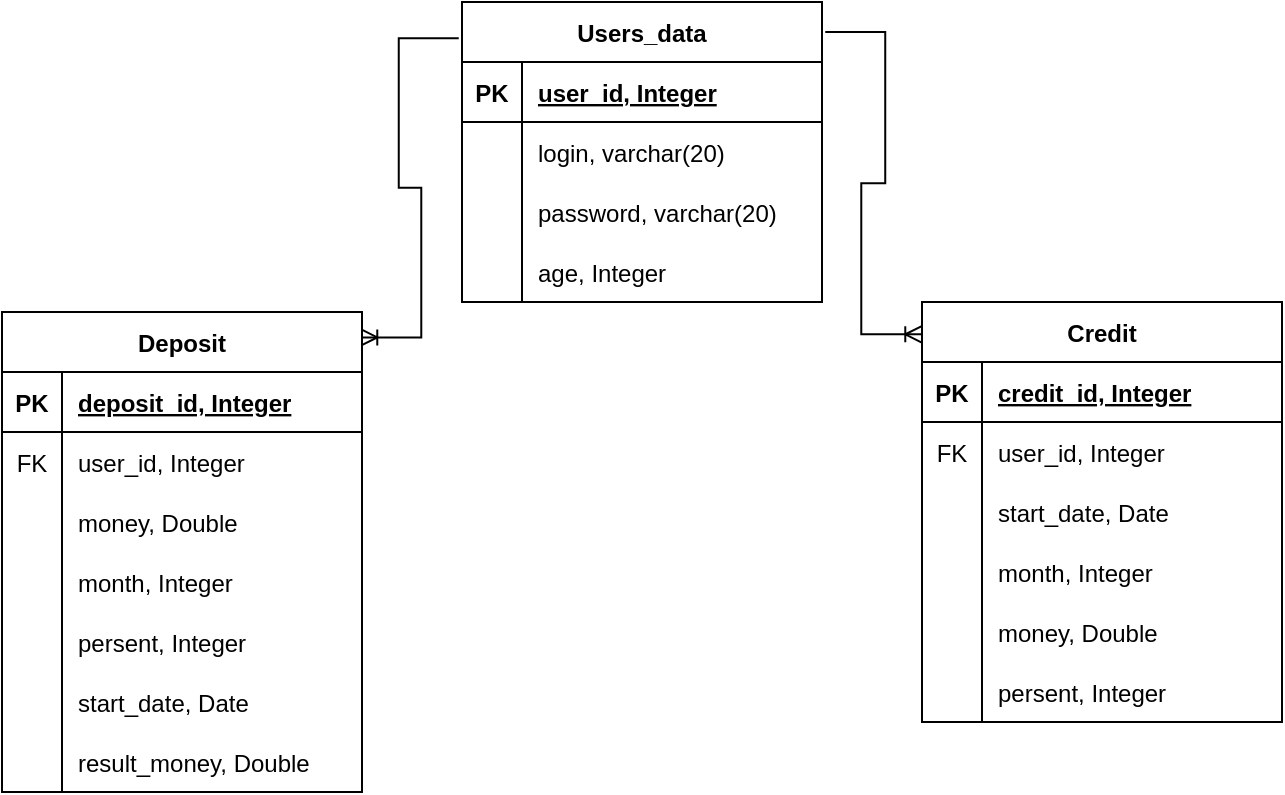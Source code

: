 <mxfile version="20.8.18" type="device"><diagram name="Страница 1" id="08eVdOASH-DXRcW_82T1"><mxGraphModel dx="1050" dy="542" grid="1" gridSize="10" guides="1" tooltips="1" connect="1" arrows="1" fold="1" page="1" pageScale="1" pageWidth="827" pageHeight="1169" math="0" shadow="0"><root><mxCell id="0"/><mxCell id="1" parent="0"/><mxCell id="DZ8dXhTKQe3T90BvhHZ1-1" value="Users_data" style="shape=table;startSize=30;container=1;collapsible=1;childLayout=tableLayout;fixedRows=1;rowLines=0;fontStyle=1;align=center;resizeLast=1;" parent="1" vertex="1"><mxGeometry x="330" y="75" width="180" height="150" as="geometry"/></mxCell><mxCell id="DZ8dXhTKQe3T90BvhHZ1-2" value="" style="shape=tableRow;horizontal=0;startSize=0;swimlaneHead=0;swimlaneBody=0;fillColor=none;collapsible=0;dropTarget=0;points=[[0,0.5],[1,0.5]];portConstraint=eastwest;top=0;left=0;right=0;bottom=1;" parent="DZ8dXhTKQe3T90BvhHZ1-1" vertex="1"><mxGeometry y="30" width="180" height="30" as="geometry"/></mxCell><mxCell id="DZ8dXhTKQe3T90BvhHZ1-3" value="PK" style="shape=partialRectangle;connectable=0;fillColor=none;top=0;left=0;bottom=0;right=0;fontStyle=1;overflow=hidden;" parent="DZ8dXhTKQe3T90BvhHZ1-2" vertex="1"><mxGeometry width="30" height="30" as="geometry"><mxRectangle width="30" height="30" as="alternateBounds"/></mxGeometry></mxCell><mxCell id="DZ8dXhTKQe3T90BvhHZ1-4" value="user_id, Integer" style="shape=partialRectangle;connectable=0;fillColor=none;top=0;left=0;bottom=0;right=0;align=left;spacingLeft=6;fontStyle=5;overflow=hidden;" parent="DZ8dXhTKQe3T90BvhHZ1-2" vertex="1"><mxGeometry x="30" width="150" height="30" as="geometry"><mxRectangle width="150" height="30" as="alternateBounds"/></mxGeometry></mxCell><mxCell id="DZ8dXhTKQe3T90BvhHZ1-5" value="" style="shape=tableRow;horizontal=0;startSize=0;swimlaneHead=0;swimlaneBody=0;fillColor=none;collapsible=0;dropTarget=0;points=[[0,0.5],[1,0.5]];portConstraint=eastwest;top=0;left=0;right=0;bottom=0;" parent="DZ8dXhTKQe3T90BvhHZ1-1" vertex="1"><mxGeometry y="60" width="180" height="30" as="geometry"/></mxCell><mxCell id="DZ8dXhTKQe3T90BvhHZ1-6" value="" style="shape=partialRectangle;connectable=0;fillColor=none;top=0;left=0;bottom=0;right=0;editable=1;overflow=hidden;" parent="DZ8dXhTKQe3T90BvhHZ1-5" vertex="1"><mxGeometry width="30" height="30" as="geometry"><mxRectangle width="30" height="30" as="alternateBounds"/></mxGeometry></mxCell><mxCell id="DZ8dXhTKQe3T90BvhHZ1-7" value="login, varchar(20)" style="shape=partialRectangle;connectable=0;fillColor=none;top=0;left=0;bottom=0;right=0;align=left;spacingLeft=6;overflow=hidden;" parent="DZ8dXhTKQe3T90BvhHZ1-5" vertex="1"><mxGeometry x="30" width="150" height="30" as="geometry"><mxRectangle width="150" height="30" as="alternateBounds"/></mxGeometry></mxCell><mxCell id="DZ8dXhTKQe3T90BvhHZ1-8" value="" style="shape=tableRow;horizontal=0;startSize=0;swimlaneHead=0;swimlaneBody=0;fillColor=none;collapsible=0;dropTarget=0;points=[[0,0.5],[1,0.5]];portConstraint=eastwest;top=0;left=0;right=0;bottom=0;" parent="DZ8dXhTKQe3T90BvhHZ1-1" vertex="1"><mxGeometry y="90" width="180" height="30" as="geometry"/></mxCell><mxCell id="DZ8dXhTKQe3T90BvhHZ1-9" value="" style="shape=partialRectangle;connectable=0;fillColor=none;top=0;left=0;bottom=0;right=0;editable=1;overflow=hidden;" parent="DZ8dXhTKQe3T90BvhHZ1-8" vertex="1"><mxGeometry width="30" height="30" as="geometry"><mxRectangle width="30" height="30" as="alternateBounds"/></mxGeometry></mxCell><mxCell id="DZ8dXhTKQe3T90BvhHZ1-10" value="password, varchar(20)" style="shape=partialRectangle;connectable=0;fillColor=none;top=0;left=0;bottom=0;right=0;align=left;spacingLeft=6;overflow=hidden;" parent="DZ8dXhTKQe3T90BvhHZ1-8" vertex="1"><mxGeometry x="30" width="150" height="30" as="geometry"><mxRectangle width="150" height="30" as="alternateBounds"/></mxGeometry></mxCell><mxCell id="DZ8dXhTKQe3T90BvhHZ1-11" value="" style="shape=tableRow;horizontal=0;startSize=0;swimlaneHead=0;swimlaneBody=0;fillColor=none;collapsible=0;dropTarget=0;points=[[0,0.5],[1,0.5]];portConstraint=eastwest;top=0;left=0;right=0;bottom=0;" parent="DZ8dXhTKQe3T90BvhHZ1-1" vertex="1"><mxGeometry y="120" width="180" height="30" as="geometry"/></mxCell><mxCell id="DZ8dXhTKQe3T90BvhHZ1-12" value="" style="shape=partialRectangle;connectable=0;fillColor=none;top=0;left=0;bottom=0;right=0;editable=1;overflow=hidden;" parent="DZ8dXhTKQe3T90BvhHZ1-11" vertex="1"><mxGeometry width="30" height="30" as="geometry"><mxRectangle width="30" height="30" as="alternateBounds"/></mxGeometry></mxCell><mxCell id="DZ8dXhTKQe3T90BvhHZ1-13" value="age, Integer" style="shape=partialRectangle;connectable=0;fillColor=none;top=0;left=0;bottom=0;right=0;align=left;spacingLeft=6;overflow=hidden;" parent="DZ8dXhTKQe3T90BvhHZ1-11" vertex="1"><mxGeometry x="30" width="150" height="30" as="geometry"><mxRectangle width="150" height="30" as="alternateBounds"/></mxGeometry></mxCell><mxCell id="DZ8dXhTKQe3T90BvhHZ1-14" value="Credit" style="shape=table;startSize=30;container=1;collapsible=1;childLayout=tableLayout;fixedRows=1;rowLines=0;fontStyle=1;align=center;resizeLast=1;" parent="1" vertex="1"><mxGeometry x="560" y="225" width="180" height="210" as="geometry"/></mxCell><mxCell id="DZ8dXhTKQe3T90BvhHZ1-15" value="" style="shape=tableRow;horizontal=0;startSize=0;swimlaneHead=0;swimlaneBody=0;fillColor=none;collapsible=0;dropTarget=0;points=[[0,0.5],[1,0.5]];portConstraint=eastwest;top=0;left=0;right=0;bottom=1;" parent="DZ8dXhTKQe3T90BvhHZ1-14" vertex="1"><mxGeometry y="30" width="180" height="30" as="geometry"/></mxCell><mxCell id="DZ8dXhTKQe3T90BvhHZ1-16" value="PK" style="shape=partialRectangle;connectable=0;fillColor=none;top=0;left=0;bottom=0;right=0;fontStyle=1;overflow=hidden;" parent="DZ8dXhTKQe3T90BvhHZ1-15" vertex="1"><mxGeometry width="30" height="30" as="geometry"><mxRectangle width="30" height="30" as="alternateBounds"/></mxGeometry></mxCell><mxCell id="DZ8dXhTKQe3T90BvhHZ1-17" value="credit_id, Integer" style="shape=partialRectangle;connectable=0;fillColor=none;top=0;left=0;bottom=0;right=0;align=left;spacingLeft=6;fontStyle=5;overflow=hidden;" parent="DZ8dXhTKQe3T90BvhHZ1-15" vertex="1"><mxGeometry x="30" width="150" height="30" as="geometry"><mxRectangle width="150" height="30" as="alternateBounds"/></mxGeometry></mxCell><mxCell id="DZ8dXhTKQe3T90BvhHZ1-18" value="" style="shape=tableRow;horizontal=0;startSize=0;swimlaneHead=0;swimlaneBody=0;fillColor=none;collapsible=0;dropTarget=0;points=[[0,0.5],[1,0.5]];portConstraint=eastwest;top=0;left=0;right=0;bottom=0;" parent="DZ8dXhTKQe3T90BvhHZ1-14" vertex="1"><mxGeometry y="60" width="180" height="30" as="geometry"/></mxCell><mxCell id="DZ8dXhTKQe3T90BvhHZ1-19" value="FK" style="shape=partialRectangle;connectable=0;fillColor=none;top=0;left=0;bottom=0;right=0;editable=1;overflow=hidden;" parent="DZ8dXhTKQe3T90BvhHZ1-18" vertex="1"><mxGeometry width="30" height="30" as="geometry"><mxRectangle width="30" height="30" as="alternateBounds"/></mxGeometry></mxCell><mxCell id="DZ8dXhTKQe3T90BvhHZ1-20" value="user_id, Integer" style="shape=partialRectangle;connectable=0;fillColor=none;top=0;left=0;bottom=0;right=0;align=left;spacingLeft=6;overflow=hidden;" parent="DZ8dXhTKQe3T90BvhHZ1-18" vertex="1"><mxGeometry x="30" width="150" height="30" as="geometry"><mxRectangle width="150" height="30" as="alternateBounds"/></mxGeometry></mxCell><mxCell id="DZ8dXhTKQe3T90BvhHZ1-21" value="" style="shape=tableRow;horizontal=0;startSize=0;swimlaneHead=0;swimlaneBody=0;fillColor=none;collapsible=0;dropTarget=0;points=[[0,0.5],[1,0.5]];portConstraint=eastwest;top=0;left=0;right=0;bottom=0;" parent="DZ8dXhTKQe3T90BvhHZ1-14" vertex="1"><mxGeometry y="90" width="180" height="30" as="geometry"/></mxCell><mxCell id="DZ8dXhTKQe3T90BvhHZ1-22" value="" style="shape=partialRectangle;connectable=0;fillColor=none;top=0;left=0;bottom=0;right=0;editable=1;overflow=hidden;" parent="DZ8dXhTKQe3T90BvhHZ1-21" vertex="1"><mxGeometry width="30" height="30" as="geometry"><mxRectangle width="30" height="30" as="alternateBounds"/></mxGeometry></mxCell><mxCell id="DZ8dXhTKQe3T90BvhHZ1-23" value="start_date, Date" style="shape=partialRectangle;connectable=0;fillColor=none;top=0;left=0;bottom=0;right=0;align=left;spacingLeft=6;overflow=hidden;" parent="DZ8dXhTKQe3T90BvhHZ1-21" vertex="1"><mxGeometry x="30" width="150" height="30" as="geometry"><mxRectangle width="150" height="30" as="alternateBounds"/></mxGeometry></mxCell><mxCell id="DZ8dXhTKQe3T90BvhHZ1-24" value="" style="shape=tableRow;horizontal=0;startSize=0;swimlaneHead=0;swimlaneBody=0;fillColor=none;collapsible=0;dropTarget=0;points=[[0,0.5],[1,0.5]];portConstraint=eastwest;top=0;left=0;right=0;bottom=0;" parent="DZ8dXhTKQe3T90BvhHZ1-14" vertex="1"><mxGeometry y="120" width="180" height="30" as="geometry"/></mxCell><mxCell id="DZ8dXhTKQe3T90BvhHZ1-25" value="" style="shape=partialRectangle;connectable=0;fillColor=none;top=0;left=0;bottom=0;right=0;editable=1;overflow=hidden;" parent="DZ8dXhTKQe3T90BvhHZ1-24" vertex="1"><mxGeometry width="30" height="30" as="geometry"><mxRectangle width="30" height="30" as="alternateBounds"/></mxGeometry></mxCell><mxCell id="DZ8dXhTKQe3T90BvhHZ1-26" value="month, Integer" style="shape=partialRectangle;connectable=0;fillColor=none;top=0;left=0;bottom=0;right=0;align=left;spacingLeft=6;overflow=hidden;" parent="DZ8dXhTKQe3T90BvhHZ1-24" vertex="1"><mxGeometry x="30" width="150" height="30" as="geometry"><mxRectangle width="150" height="30" as="alternateBounds"/></mxGeometry></mxCell><mxCell id="DZ8dXhTKQe3T90BvhHZ1-50" value="" style="shape=tableRow;horizontal=0;startSize=0;swimlaneHead=0;swimlaneBody=0;fillColor=none;collapsible=0;dropTarget=0;points=[[0,0.5],[1,0.5]];portConstraint=eastwest;top=0;left=0;right=0;bottom=0;" parent="DZ8dXhTKQe3T90BvhHZ1-14" vertex="1"><mxGeometry y="150" width="180" height="30" as="geometry"/></mxCell><mxCell id="DZ8dXhTKQe3T90BvhHZ1-51" value="" style="shape=partialRectangle;connectable=0;fillColor=none;top=0;left=0;bottom=0;right=0;editable=1;overflow=hidden;" parent="DZ8dXhTKQe3T90BvhHZ1-50" vertex="1"><mxGeometry width="30" height="30" as="geometry"><mxRectangle width="30" height="30" as="alternateBounds"/></mxGeometry></mxCell><mxCell id="DZ8dXhTKQe3T90BvhHZ1-52" value="money, Double" style="shape=partialRectangle;connectable=0;fillColor=none;top=0;left=0;bottom=0;right=0;align=left;spacingLeft=6;overflow=hidden;" parent="DZ8dXhTKQe3T90BvhHZ1-50" vertex="1"><mxGeometry x="30" width="150" height="30" as="geometry"><mxRectangle width="150" height="30" as="alternateBounds"/></mxGeometry></mxCell><mxCell id="DZ8dXhTKQe3T90BvhHZ1-53" value="" style="shape=tableRow;horizontal=0;startSize=0;swimlaneHead=0;swimlaneBody=0;fillColor=none;collapsible=0;dropTarget=0;points=[[0,0.5],[1,0.5]];portConstraint=eastwest;top=0;left=0;right=0;bottom=0;" parent="DZ8dXhTKQe3T90BvhHZ1-14" vertex="1"><mxGeometry y="180" width="180" height="30" as="geometry"/></mxCell><mxCell id="DZ8dXhTKQe3T90BvhHZ1-54" value="" style="shape=partialRectangle;connectable=0;fillColor=none;top=0;left=0;bottom=0;right=0;editable=1;overflow=hidden;" parent="DZ8dXhTKQe3T90BvhHZ1-53" vertex="1"><mxGeometry width="30" height="30" as="geometry"><mxRectangle width="30" height="30" as="alternateBounds"/></mxGeometry></mxCell><mxCell id="DZ8dXhTKQe3T90BvhHZ1-55" value="persent, Integer" style="shape=partialRectangle;connectable=0;fillColor=none;top=0;left=0;bottom=0;right=0;align=left;spacingLeft=6;overflow=hidden;" parent="DZ8dXhTKQe3T90BvhHZ1-53" vertex="1"><mxGeometry x="30" width="150" height="30" as="geometry"><mxRectangle width="150" height="30" as="alternateBounds"/></mxGeometry></mxCell><mxCell id="DZ8dXhTKQe3T90BvhHZ1-27" value="Deposit" style="shape=table;startSize=30;container=1;collapsible=1;childLayout=tableLayout;fixedRows=1;rowLines=0;fontStyle=1;align=center;resizeLast=1;" parent="1" vertex="1"><mxGeometry x="100" y="230" width="180" height="240" as="geometry"/></mxCell><mxCell id="DZ8dXhTKQe3T90BvhHZ1-28" value="" style="shape=tableRow;horizontal=0;startSize=0;swimlaneHead=0;swimlaneBody=0;fillColor=none;collapsible=0;dropTarget=0;points=[[0,0.5],[1,0.5]];portConstraint=eastwest;top=0;left=0;right=0;bottom=1;" parent="DZ8dXhTKQe3T90BvhHZ1-27" vertex="1"><mxGeometry y="30" width="180" height="30" as="geometry"/></mxCell><mxCell id="DZ8dXhTKQe3T90BvhHZ1-29" value="PK" style="shape=partialRectangle;connectable=0;fillColor=none;top=0;left=0;bottom=0;right=0;fontStyle=1;overflow=hidden;" parent="DZ8dXhTKQe3T90BvhHZ1-28" vertex="1"><mxGeometry width="30" height="30" as="geometry"><mxRectangle width="30" height="30" as="alternateBounds"/></mxGeometry></mxCell><mxCell id="DZ8dXhTKQe3T90BvhHZ1-30" value="deposit_id, Integer" style="shape=partialRectangle;connectable=0;fillColor=none;top=0;left=0;bottom=0;right=0;align=left;spacingLeft=6;fontStyle=5;overflow=hidden;" parent="DZ8dXhTKQe3T90BvhHZ1-28" vertex="1"><mxGeometry x="30" width="150" height="30" as="geometry"><mxRectangle width="150" height="30" as="alternateBounds"/></mxGeometry></mxCell><mxCell id="DZ8dXhTKQe3T90BvhHZ1-31" value="" style="shape=tableRow;horizontal=0;startSize=0;swimlaneHead=0;swimlaneBody=0;fillColor=none;collapsible=0;dropTarget=0;points=[[0,0.5],[1,0.5]];portConstraint=eastwest;top=0;left=0;right=0;bottom=0;" parent="DZ8dXhTKQe3T90BvhHZ1-27" vertex="1"><mxGeometry y="60" width="180" height="30" as="geometry"/></mxCell><mxCell id="DZ8dXhTKQe3T90BvhHZ1-32" value="FK" style="shape=partialRectangle;connectable=0;fillColor=none;top=0;left=0;bottom=0;right=0;editable=1;overflow=hidden;" parent="DZ8dXhTKQe3T90BvhHZ1-31" vertex="1"><mxGeometry width="30" height="30" as="geometry"><mxRectangle width="30" height="30" as="alternateBounds"/></mxGeometry></mxCell><mxCell id="DZ8dXhTKQe3T90BvhHZ1-33" value="user_id, Integer" style="shape=partialRectangle;connectable=0;fillColor=none;top=0;left=0;bottom=0;right=0;align=left;spacingLeft=6;overflow=hidden;" parent="DZ8dXhTKQe3T90BvhHZ1-31" vertex="1"><mxGeometry x="30" width="150" height="30" as="geometry"><mxRectangle width="150" height="30" as="alternateBounds"/></mxGeometry></mxCell><mxCell id="DZ8dXhTKQe3T90BvhHZ1-34" value="" style="shape=tableRow;horizontal=0;startSize=0;swimlaneHead=0;swimlaneBody=0;fillColor=none;collapsible=0;dropTarget=0;points=[[0,0.5],[1,0.5]];portConstraint=eastwest;top=0;left=0;right=0;bottom=0;" parent="DZ8dXhTKQe3T90BvhHZ1-27" vertex="1"><mxGeometry y="90" width="180" height="30" as="geometry"/></mxCell><mxCell id="DZ8dXhTKQe3T90BvhHZ1-35" value="" style="shape=partialRectangle;connectable=0;fillColor=none;top=0;left=0;bottom=0;right=0;editable=1;overflow=hidden;" parent="DZ8dXhTKQe3T90BvhHZ1-34" vertex="1"><mxGeometry width="30" height="30" as="geometry"><mxRectangle width="30" height="30" as="alternateBounds"/></mxGeometry></mxCell><mxCell id="DZ8dXhTKQe3T90BvhHZ1-36" value="money, Double" style="shape=partialRectangle;connectable=0;fillColor=none;top=0;left=0;bottom=0;right=0;align=left;spacingLeft=6;overflow=hidden;" parent="DZ8dXhTKQe3T90BvhHZ1-34" vertex="1"><mxGeometry x="30" width="150" height="30" as="geometry"><mxRectangle width="150" height="30" as="alternateBounds"/></mxGeometry></mxCell><mxCell id="DZ8dXhTKQe3T90BvhHZ1-37" value="" style="shape=tableRow;horizontal=0;startSize=0;swimlaneHead=0;swimlaneBody=0;fillColor=none;collapsible=0;dropTarget=0;points=[[0,0.5],[1,0.5]];portConstraint=eastwest;top=0;left=0;right=0;bottom=0;" parent="DZ8dXhTKQe3T90BvhHZ1-27" vertex="1"><mxGeometry y="120" width="180" height="30" as="geometry"/></mxCell><mxCell id="DZ8dXhTKQe3T90BvhHZ1-38" value="" style="shape=partialRectangle;connectable=0;fillColor=none;top=0;left=0;bottom=0;right=0;editable=1;overflow=hidden;" parent="DZ8dXhTKQe3T90BvhHZ1-37" vertex="1"><mxGeometry width="30" height="30" as="geometry"><mxRectangle width="30" height="30" as="alternateBounds"/></mxGeometry></mxCell><mxCell id="DZ8dXhTKQe3T90BvhHZ1-39" value="month, Integer" style="shape=partialRectangle;connectable=0;fillColor=none;top=0;left=0;bottom=0;right=0;align=left;spacingLeft=6;overflow=hidden;" parent="DZ8dXhTKQe3T90BvhHZ1-37" vertex="1"><mxGeometry x="30" width="150" height="30" as="geometry"><mxRectangle width="150" height="30" as="alternateBounds"/></mxGeometry></mxCell><mxCell id="DZ8dXhTKQe3T90BvhHZ1-40" value="" style="shape=tableRow;horizontal=0;startSize=0;swimlaneHead=0;swimlaneBody=0;fillColor=none;collapsible=0;dropTarget=0;points=[[0,0.5],[1,0.5]];portConstraint=eastwest;top=0;left=0;right=0;bottom=0;" parent="DZ8dXhTKQe3T90BvhHZ1-27" vertex="1"><mxGeometry y="150" width="180" height="30" as="geometry"/></mxCell><mxCell id="DZ8dXhTKQe3T90BvhHZ1-41" value="" style="shape=partialRectangle;connectable=0;fillColor=none;top=0;left=0;bottom=0;right=0;editable=1;overflow=hidden;" parent="DZ8dXhTKQe3T90BvhHZ1-40" vertex="1"><mxGeometry width="30" height="30" as="geometry"><mxRectangle width="30" height="30" as="alternateBounds"/></mxGeometry></mxCell><mxCell id="DZ8dXhTKQe3T90BvhHZ1-42" value="persent, Integer" style="shape=partialRectangle;connectable=0;fillColor=none;top=0;left=0;bottom=0;right=0;align=left;spacingLeft=6;overflow=hidden;" parent="DZ8dXhTKQe3T90BvhHZ1-40" vertex="1"><mxGeometry x="30" width="150" height="30" as="geometry"><mxRectangle width="150" height="30" as="alternateBounds"/></mxGeometry></mxCell><mxCell id="DZ8dXhTKQe3T90BvhHZ1-43" value="" style="shape=tableRow;horizontal=0;startSize=0;swimlaneHead=0;swimlaneBody=0;fillColor=none;collapsible=0;dropTarget=0;points=[[0,0.5],[1,0.5]];portConstraint=eastwest;top=0;left=0;right=0;bottom=0;" parent="DZ8dXhTKQe3T90BvhHZ1-27" vertex="1"><mxGeometry y="180" width="180" height="30" as="geometry"/></mxCell><mxCell id="DZ8dXhTKQe3T90BvhHZ1-44" value="" style="shape=partialRectangle;connectable=0;fillColor=none;top=0;left=0;bottom=0;right=0;editable=1;overflow=hidden;" parent="DZ8dXhTKQe3T90BvhHZ1-43" vertex="1"><mxGeometry width="30" height="30" as="geometry"><mxRectangle width="30" height="30" as="alternateBounds"/></mxGeometry></mxCell><mxCell id="DZ8dXhTKQe3T90BvhHZ1-45" value="start_date, Date" style="shape=partialRectangle;connectable=0;fillColor=none;top=0;left=0;bottom=0;right=0;align=left;spacingLeft=6;overflow=hidden;" parent="DZ8dXhTKQe3T90BvhHZ1-43" vertex="1"><mxGeometry x="30" width="150" height="30" as="geometry"><mxRectangle width="150" height="30" as="alternateBounds"/></mxGeometry></mxCell><mxCell id="DZ8dXhTKQe3T90BvhHZ1-46" value="" style="shape=tableRow;horizontal=0;startSize=0;swimlaneHead=0;swimlaneBody=0;fillColor=none;collapsible=0;dropTarget=0;points=[[0,0.5],[1,0.5]];portConstraint=eastwest;top=0;left=0;right=0;bottom=0;" parent="DZ8dXhTKQe3T90BvhHZ1-27" vertex="1"><mxGeometry y="210" width="180" height="30" as="geometry"/></mxCell><mxCell id="DZ8dXhTKQe3T90BvhHZ1-47" value="" style="shape=partialRectangle;connectable=0;fillColor=none;top=0;left=0;bottom=0;right=0;editable=1;overflow=hidden;" parent="DZ8dXhTKQe3T90BvhHZ1-46" vertex="1"><mxGeometry width="30" height="30" as="geometry"><mxRectangle width="30" height="30" as="alternateBounds"/></mxGeometry></mxCell><mxCell id="DZ8dXhTKQe3T90BvhHZ1-48" value="result_money, Double" style="shape=partialRectangle;connectable=0;fillColor=none;top=0;left=0;bottom=0;right=0;align=left;spacingLeft=6;overflow=hidden;" parent="DZ8dXhTKQe3T90BvhHZ1-46" vertex="1"><mxGeometry x="30" width="150" height="30" as="geometry"><mxRectangle width="150" height="30" as="alternateBounds"/></mxGeometry></mxCell><mxCell id="VP87XTkfXtHYfScYnje4-2" value="" style="edgeStyle=entityRelationEdgeStyle;fontSize=12;html=1;endArrow=ERoneToMany;rounded=0;exitX=-0.009;exitY=0.121;exitDx=0;exitDy=0;exitPerimeter=0;entryX=0.998;entryY=0.053;entryDx=0;entryDy=0;entryPerimeter=0;" edge="1" parent="1" source="DZ8dXhTKQe3T90BvhHZ1-1" target="DZ8dXhTKQe3T90BvhHZ1-27"><mxGeometry width="100" height="100" relative="1" as="geometry"><mxPoint x="360" y="330" as="sourcePoint"/><mxPoint x="460" y="230" as="targetPoint"/></mxGeometry></mxCell><mxCell id="VP87XTkfXtHYfScYnje4-4" value="" style="edgeStyle=entityRelationEdgeStyle;fontSize=12;html=1;endArrow=ERoneToMany;rounded=0;exitX=1.009;exitY=0.1;exitDx=0;exitDy=0;exitPerimeter=0;entryX=-0.002;entryY=0.077;entryDx=0;entryDy=0;entryPerimeter=0;" edge="1" parent="1" source="DZ8dXhTKQe3T90BvhHZ1-1" target="DZ8dXhTKQe3T90BvhHZ1-14"><mxGeometry width="100" height="100" relative="1" as="geometry"><mxPoint x="360" y="400" as="sourcePoint"/><mxPoint x="460" y="300" as="targetPoint"/></mxGeometry></mxCell></root></mxGraphModel></diagram></mxfile>